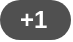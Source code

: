 <mxfile version="14.6.13" type="device"><diagram id="oMNlud7cRP04ipwFRVyk" name="Seite-1"><mxGraphModel dx="1086" dy="2135" grid="1" gridSize="10" guides="1" tooltips="1" connect="1" arrows="1" fold="1" page="1" pageScale="1" pageWidth="827" pageHeight="1169" math="0" shadow="0"><root><mxCell id="0"/><mxCell id="1" parent="0"/><mxCell id="Onv-KzPNsN5_R8kvbkZS-1" value="+1" style="rounded=1;whiteSpace=wrap;html=1;arcSize=50;strokeColor=none;strokeWidth=1;fontColor=#ffffff;whiteSpace=wrap;align=left;verticalAlign=middle;spacingLeft=0;fontStyle=1;fontSize=12;spacing=10;fillColor=#505050;" vertex="1" parent="1"><mxGeometry x="40" y="-1120" width="35.5" height="20" as="geometry"/></mxCell></root></mxGraphModel></diagram></mxfile>